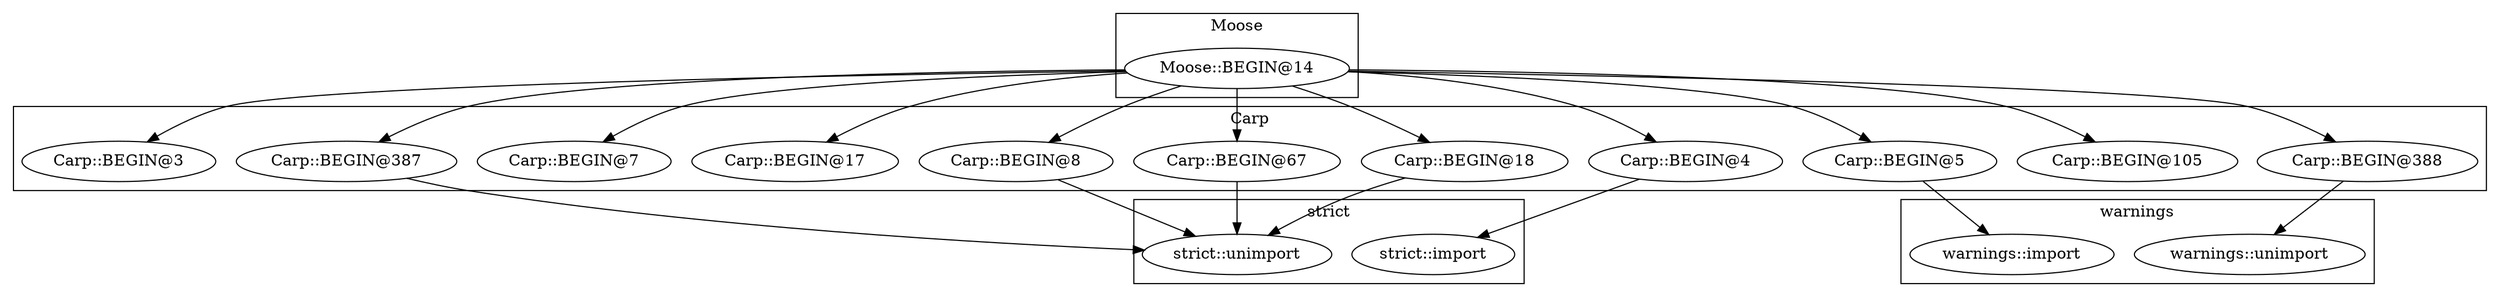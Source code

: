 digraph {
graph [overlap=false]
subgraph cluster_warnings {
	label="warnings";
	"warnings::unimport";
	"warnings::import";
}
subgraph cluster_Moose {
	label="Moose";
	"Moose::BEGIN@14";
}
subgraph cluster_Carp {
	label="Carp";
	"Carp::BEGIN@387";
	"Carp::BEGIN@105";
	"Carp::BEGIN@4";
	"Carp::BEGIN@18";
	"Carp::BEGIN@388";
	"Carp::BEGIN@8";
	"Carp::BEGIN@5";
	"Carp::BEGIN@17";
	"Carp::BEGIN@7";
	"Carp::BEGIN@67";
	"Carp::BEGIN@3";
}
subgraph cluster_strict {
	label="strict";
	"strict::import";
	"strict::unimport";
}
"Moose::BEGIN@14" -> "Carp::BEGIN@7";
"Moose::BEGIN@14" -> "Carp::BEGIN@18";
"Moose::BEGIN@14" -> "Carp::BEGIN@4";
"Carp::BEGIN@18" -> "strict::unimport";
"Carp::BEGIN@387" -> "strict::unimport";
"Carp::BEGIN@67" -> "strict::unimport";
"Carp::BEGIN@8" -> "strict::unimport";
"Carp::BEGIN@5" -> "warnings::import";
"Moose::BEGIN@14" -> "Carp::BEGIN@8";
"Carp::BEGIN@4" -> "strict::import";
"Moose::BEGIN@14" -> "Carp::BEGIN@388";
"Carp::BEGIN@388" -> "warnings::unimport";
"Moose::BEGIN@14" -> "Carp::BEGIN@5";
"Moose::BEGIN@14" -> "Carp::BEGIN@17";
"Moose::BEGIN@14" -> "Carp::BEGIN@387";
"Moose::BEGIN@14" -> "Carp::BEGIN@67";
"Moose::BEGIN@14" -> "Carp::BEGIN@105";
"Moose::BEGIN@14" -> "Carp::BEGIN@3";
}
